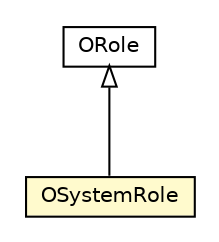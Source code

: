 #!/usr/local/bin/dot
#
# Class diagram 
# Generated by UMLGraph version R5_6-24-gf6e263 (http://www.umlgraph.org/)
#

digraph G {
	edge [fontname="Helvetica",fontsize=10,labelfontname="Helvetica",labelfontsize=10];
	node [fontname="Helvetica",fontsize=10,shape=plaintext];
	nodesep=0.25;
	ranksep=0.5;
	// com.orientechnologies.orient.core.metadata.security.OSystemRole
	c4150056 [label=<<table title="com.orientechnologies.orient.core.metadata.security.OSystemRole" border="0" cellborder="1" cellspacing="0" cellpadding="2" port="p" bgcolor="lemonChiffon" href="./OSystemRole.html">
		<tr><td><table border="0" cellspacing="0" cellpadding="1">
<tr><td align="center" balign="center"> OSystemRole </td></tr>
		</table></td></tr>
		</table>>, URL="./OSystemRole.html", fontname="Helvetica", fontcolor="black", fontsize=10.0];
	// com.orientechnologies.orient.core.metadata.security.ORole
	c4150067 [label=<<table title="com.orientechnologies.orient.core.metadata.security.ORole" border="0" cellborder="1" cellspacing="0" cellpadding="2" port="p" href="./ORole.html">
		<tr><td><table border="0" cellspacing="0" cellpadding="1">
<tr><td align="center" balign="center"> ORole </td></tr>
		</table></td></tr>
		</table>>, URL="./ORole.html", fontname="Helvetica", fontcolor="black", fontsize=10.0];
	//com.orientechnologies.orient.core.metadata.security.OSystemRole extends com.orientechnologies.orient.core.metadata.security.ORole
	c4150067:p -> c4150056:p [dir=back,arrowtail=empty];
}

